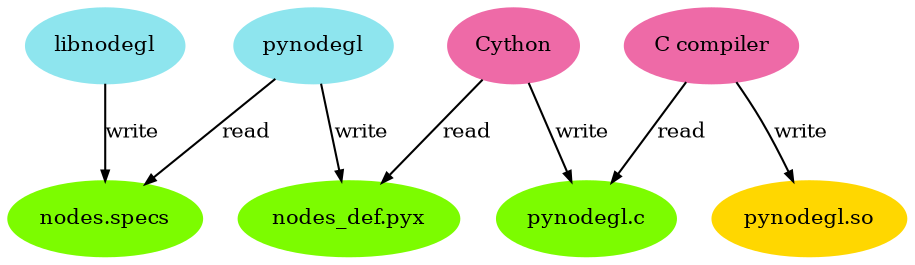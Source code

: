 digraph {
    node[style=filled,fontsize=10]
    edge[fontsize=10,arrowsize=0.5]

    node[color=cadetblue2]
    libnodegl
    pynodegl

    node[color=hotpink2]
    cython [label="Cython"]
    cc [label="C compiler"]

    node[color=lawngreen]
    specs [label="nodes.specs"]
    c [label="pynodegl.c"]
    pyx [label="nodes_def.pyx"]

    node[color=gold]
    mod [label="pynodegl.so"]

    libnodegl -> specs [label="write"]
    pynodegl -> specs [label="read"]
    pynodegl -> pyx [label="write"]
    cython -> pyx [label="read"]
    cython -> c [label="write"]
    cc -> c [label="read"]
    cc -> mod [label="write"]
}
